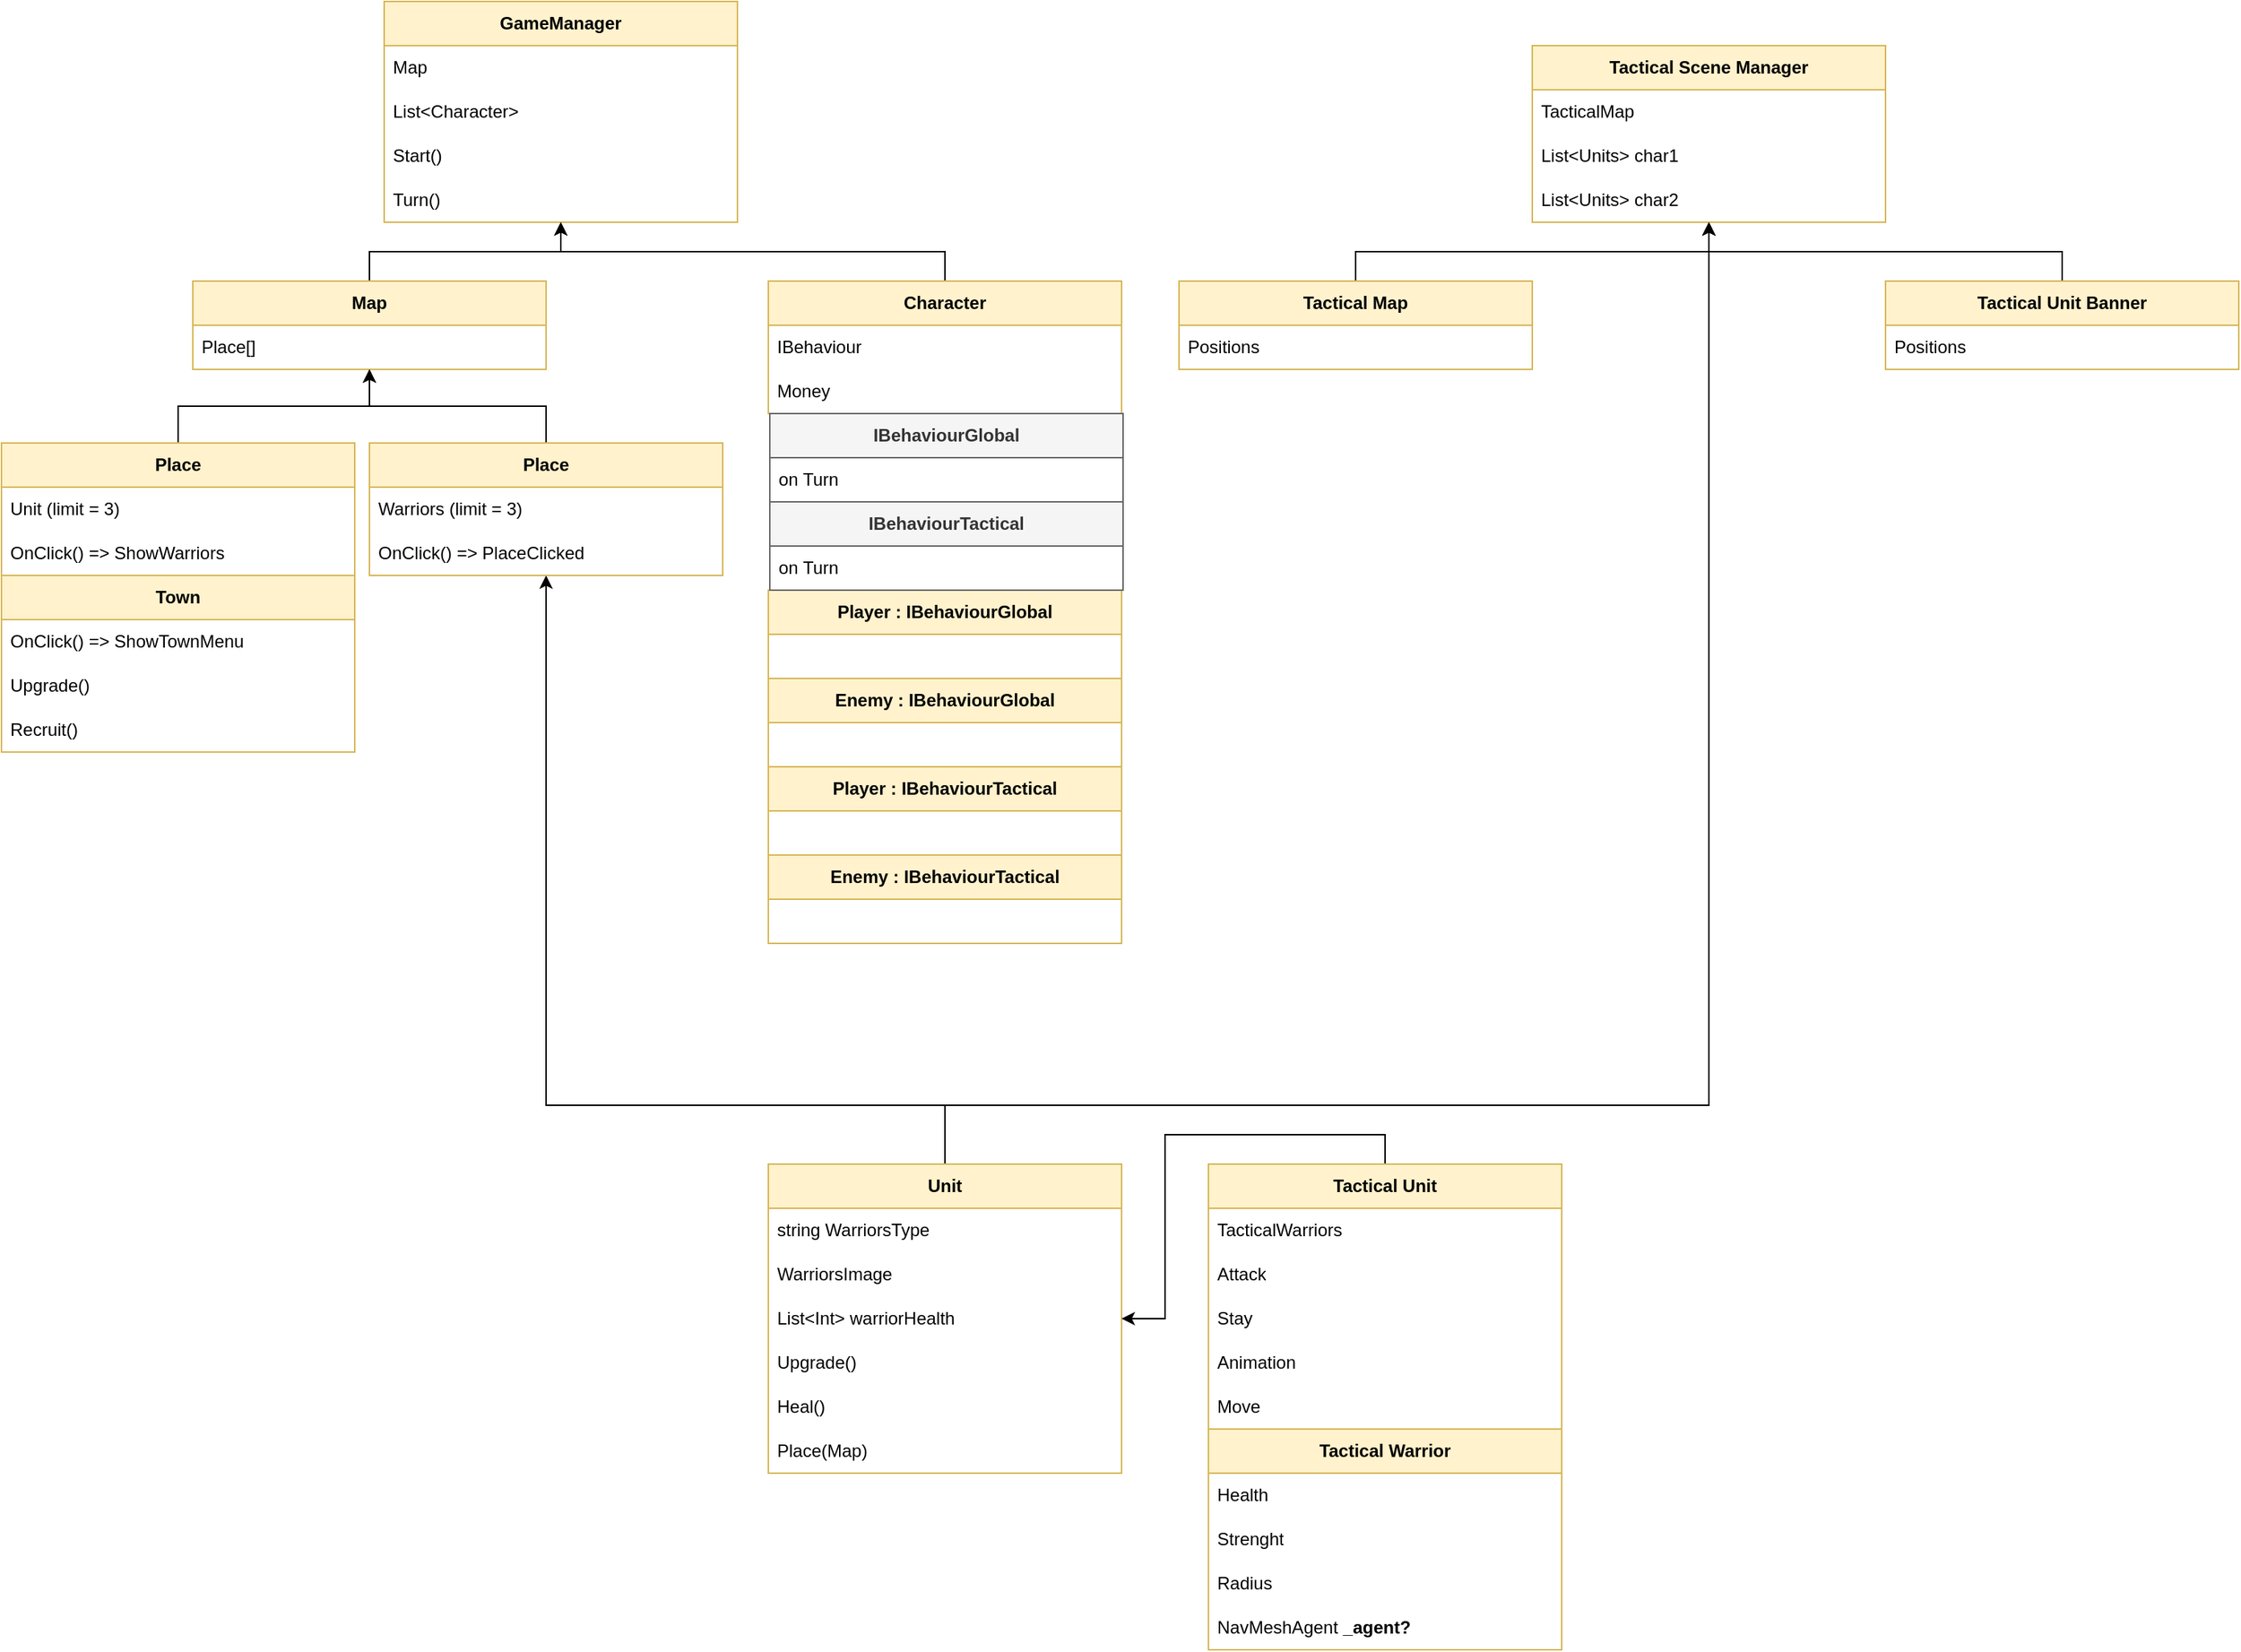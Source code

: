 <mxfile version="21.2.8" type="device">
  <diagram name="Страница 1" id="cCP7nYlNUVaUBqne9cdy">
    <mxGraphModel dx="1754" dy="1116" grid="1" gridSize="10" guides="1" tooltips="1" connect="1" arrows="1" fold="1" page="1" pageScale="1" pageWidth="827" pageHeight="1169" math="0" shadow="0">
      <root>
        <mxCell id="0" />
        <mxCell id="1" parent="0" />
        <mxCell id="pZcikz9kKXKm8nkhWNEB-34" style="edgeStyle=orthogonalEdgeStyle;rounded=0;orthogonalLoop=1;jettySize=auto;html=1;exitX=0.5;exitY=0;exitDx=0;exitDy=0;" edge="1" parent="1" source="gWz8o8B7pNecU_IdNioN-1" target="ZgFBOVhhMm1PnNRy_feW-38">
          <mxGeometry relative="1" as="geometry">
            <Array as="points">
              <mxPoint x="681" y="760" />
              <mxPoint x="410" y="760" />
            </Array>
          </mxGeometry>
        </mxCell>
        <mxCell id="pZcikz9kKXKm8nkhWNEB-35" style="edgeStyle=orthogonalEdgeStyle;rounded=0;orthogonalLoop=1;jettySize=auto;html=1;" edge="1" parent="1" source="gWz8o8B7pNecU_IdNioN-1" target="ZgFBOVhhMm1PnNRy_feW-53">
          <mxGeometry relative="1" as="geometry">
            <Array as="points">
              <mxPoint x="681" y="760" />
              <mxPoint x="1200" y="760" />
            </Array>
          </mxGeometry>
        </mxCell>
        <mxCell id="gWz8o8B7pNecU_IdNioN-1" value="&lt;b&gt;Unit&lt;/b&gt;" style="swimlane;fontStyle=0;childLayout=stackLayout;horizontal=1;startSize=30;horizontalStack=0;resizeParent=1;resizeParentMax=0;resizeLast=0;collapsible=1;marginBottom=0;whiteSpace=wrap;html=1;fillColor=#fff2cc;strokeColor=#d6b656;" parent="1" vertex="1">
          <mxGeometry x="561" y="800" width="240" height="210" as="geometry">
            <mxRectangle x="40" y="40" width="60" height="30" as="alternateBounds" />
          </mxGeometry>
        </mxCell>
        <mxCell id="gWz8o8B7pNecU_IdNioN-2" value="string WarriorsType" style="text;strokeColor=none;fillColor=none;align=left;verticalAlign=middle;spacingLeft=4;spacingRight=4;overflow=hidden;points=[[0,0.5],[1,0.5]];portConstraint=eastwest;rotatable=0;whiteSpace=wrap;html=1;" parent="gWz8o8B7pNecU_IdNioN-1" vertex="1">
          <mxGeometry y="30" width="240" height="30" as="geometry" />
        </mxCell>
        <mxCell id="ZgFBOVhhMm1PnNRy_feW-46" value="WarriorsImage" style="text;strokeColor=none;fillColor=none;align=left;verticalAlign=middle;spacingLeft=4;spacingRight=4;overflow=hidden;points=[[0,0.5],[1,0.5]];portConstraint=eastwest;rotatable=0;whiteSpace=wrap;html=1;" parent="gWz8o8B7pNecU_IdNioN-1" vertex="1">
          <mxGeometry y="60" width="240" height="30" as="geometry" />
        </mxCell>
        <mxCell id="ZgFBOVhhMm1PnNRy_feW-44" value="List&amp;lt;Int&amp;gt;&lt;b&gt;&amp;nbsp;&lt;/b&gt;warriorHealth" style="text;strokeColor=none;fillColor=none;align=left;verticalAlign=middle;spacingLeft=4;spacingRight=4;overflow=hidden;points=[[0,0.5],[1,0.5]];portConstraint=eastwest;rotatable=0;whiteSpace=wrap;html=1;" parent="gWz8o8B7pNecU_IdNioN-1" vertex="1">
          <mxGeometry y="90" width="240" height="30" as="geometry" />
        </mxCell>
        <mxCell id="ZgFBOVhhMm1PnNRy_feW-52" value="Upgrade()" style="text;strokeColor=none;fillColor=none;align=left;verticalAlign=middle;spacingLeft=4;spacingRight=4;overflow=hidden;points=[[0,0.5],[1,0.5]];portConstraint=eastwest;rotatable=0;whiteSpace=wrap;html=1;" parent="gWz8o8B7pNecU_IdNioN-1" vertex="1">
          <mxGeometry y="120" width="240" height="30" as="geometry" />
        </mxCell>
        <mxCell id="ZgFBOVhhMm1PnNRy_feW-50" value="Heal()" style="text;strokeColor=none;fillColor=none;align=left;verticalAlign=middle;spacingLeft=4;spacingRight=4;overflow=hidden;points=[[0,0.5],[1,0.5]];portConstraint=eastwest;rotatable=0;whiteSpace=wrap;html=1;" parent="gWz8o8B7pNecU_IdNioN-1" vertex="1">
          <mxGeometry y="150" width="240" height="30" as="geometry" />
        </mxCell>
        <mxCell id="ZgFBOVhhMm1PnNRy_feW-51" value="Place(Map)" style="text;strokeColor=none;fillColor=none;align=left;verticalAlign=middle;spacingLeft=4;spacingRight=4;overflow=hidden;points=[[0,0.5],[1,0.5]];portConstraint=eastwest;rotatable=0;whiteSpace=wrap;html=1;" parent="gWz8o8B7pNecU_IdNioN-1" vertex="1">
          <mxGeometry y="180" width="240" height="30" as="geometry" />
        </mxCell>
        <mxCell id="ZgFBOVhhMm1PnNRy_feW-1" value="&lt;b&gt;GameManager&lt;/b&gt;" style="swimlane;fontStyle=0;childLayout=stackLayout;horizontal=1;startSize=30;horizontalStack=0;resizeParent=1;resizeParentMax=0;resizeLast=0;collapsible=1;marginBottom=0;whiteSpace=wrap;html=1;fillColor=#fff2cc;strokeColor=#d6b656;" parent="1" vertex="1">
          <mxGeometry x="300" y="10" width="240" height="150" as="geometry">
            <mxRectangle x="40" y="40" width="60" height="30" as="alternateBounds" />
          </mxGeometry>
        </mxCell>
        <mxCell id="ZgFBOVhhMm1PnNRy_feW-26" value="Map" style="text;strokeColor=none;fillColor=none;align=left;verticalAlign=middle;spacingLeft=4;spacingRight=4;overflow=hidden;points=[[0,0.5],[1,0.5]];portConstraint=eastwest;rotatable=0;whiteSpace=wrap;html=1;" parent="ZgFBOVhhMm1PnNRy_feW-1" vertex="1">
          <mxGeometry y="30" width="240" height="30" as="geometry" />
        </mxCell>
        <mxCell id="ZgFBOVhhMm1PnNRy_feW-2" value="List&amp;lt;Character&amp;gt;" style="text;strokeColor=none;fillColor=none;align=left;verticalAlign=middle;spacingLeft=4;spacingRight=4;overflow=hidden;points=[[0,0.5],[1,0.5]];portConstraint=eastwest;rotatable=0;whiteSpace=wrap;html=1;" parent="ZgFBOVhhMm1PnNRy_feW-1" vertex="1">
          <mxGeometry y="60" width="240" height="30" as="geometry" />
        </mxCell>
        <mxCell id="ZgFBOVhhMm1PnNRy_feW-27" value="Start()" style="text;strokeColor=none;fillColor=none;align=left;verticalAlign=middle;spacingLeft=4;spacingRight=4;overflow=hidden;points=[[0,0.5],[1,0.5]];portConstraint=eastwest;rotatable=0;whiteSpace=wrap;html=1;" parent="ZgFBOVhhMm1PnNRy_feW-1" vertex="1">
          <mxGeometry y="90" width="240" height="30" as="geometry" />
        </mxCell>
        <mxCell id="ZgFBOVhhMm1PnNRy_feW-28" value="Turn()" style="text;strokeColor=none;fillColor=none;align=left;verticalAlign=middle;spacingLeft=4;spacingRight=4;overflow=hidden;points=[[0,0.5],[1,0.5]];portConstraint=eastwest;rotatable=0;whiteSpace=wrap;html=1;" parent="ZgFBOVhhMm1PnNRy_feW-1" vertex="1">
          <mxGeometry y="120" width="240" height="30" as="geometry" />
        </mxCell>
        <mxCell id="pZcikz9kKXKm8nkhWNEB-30" style="edgeStyle=orthogonalEdgeStyle;rounded=0;orthogonalLoop=1;jettySize=auto;html=1;exitX=0.5;exitY=0;exitDx=0;exitDy=0;" edge="1" parent="1" source="ZgFBOVhhMm1PnNRy_feW-3" target="ZgFBOVhhMm1PnNRy_feW-1">
          <mxGeometry relative="1" as="geometry" />
        </mxCell>
        <mxCell id="ZgFBOVhhMm1PnNRy_feW-3" value="&lt;b&gt;Character&lt;/b&gt;" style="swimlane;fontStyle=0;childLayout=stackLayout;horizontal=1;startSize=30;horizontalStack=0;resizeParent=1;resizeParentMax=0;resizeLast=0;collapsible=1;marginBottom=0;whiteSpace=wrap;html=1;fillColor=#fff2cc;strokeColor=#d6b656;" parent="1" vertex="1">
          <mxGeometry x="561" y="200" width="240" height="90" as="geometry">
            <mxRectangle x="40" y="40" width="60" height="30" as="alternateBounds" />
          </mxGeometry>
        </mxCell>
        <mxCell id="ZgFBOVhhMm1PnNRy_feW-4" value="IBehaviour&amp;nbsp;" style="text;strokeColor=none;fillColor=none;align=left;verticalAlign=middle;spacingLeft=4;spacingRight=4;overflow=hidden;points=[[0,0.5],[1,0.5]];portConstraint=eastwest;rotatable=0;whiteSpace=wrap;html=1;" parent="ZgFBOVhhMm1PnNRy_feW-3" vertex="1">
          <mxGeometry y="30" width="240" height="30" as="geometry" />
        </mxCell>
        <mxCell id="ZgFBOVhhMm1PnNRy_feW-41" value="Money" style="text;strokeColor=none;fillColor=none;align=left;verticalAlign=middle;spacingLeft=4;spacingRight=4;overflow=hidden;points=[[0,0.5],[1,0.5]];portConstraint=eastwest;rotatable=0;whiteSpace=wrap;html=1;" parent="ZgFBOVhhMm1PnNRy_feW-3" vertex="1">
          <mxGeometry y="60" width="240" height="30" as="geometry" />
        </mxCell>
        <mxCell id="ZgFBOVhhMm1PnNRy_feW-7" value="&lt;b&gt;Player :&amp;nbsp;&lt;/b&gt;&lt;b style=&quot;border-color: var(--border-color);&quot;&gt;IBehaviourGlobal&lt;/b&gt;" style="swimlane;fontStyle=0;childLayout=stackLayout;horizontal=1;startSize=30;horizontalStack=0;resizeParent=1;resizeParentMax=0;resizeLast=0;collapsible=1;marginBottom=0;whiteSpace=wrap;html=1;fillColor=#fff2cc;strokeColor=#d6b656;" parent="1" vertex="1">
          <mxGeometry x="561" y="410" width="240" height="60" as="geometry">
            <mxRectangle x="40" y="40" width="60" height="30" as="alternateBounds" />
          </mxGeometry>
        </mxCell>
        <mxCell id="ZgFBOVhhMm1PnNRy_feW-8" value="&amp;nbsp;" style="text;strokeColor=none;fillColor=none;align=left;verticalAlign=middle;spacingLeft=4;spacingRight=4;overflow=hidden;points=[[0,0.5],[1,0.5]];portConstraint=eastwest;rotatable=0;whiteSpace=wrap;html=1;" parent="ZgFBOVhhMm1PnNRy_feW-7" vertex="1">
          <mxGeometry y="30" width="240" height="30" as="geometry" />
        </mxCell>
        <mxCell id="ZgFBOVhhMm1PnNRy_feW-9" value="&lt;b&gt;Enemy :&amp;nbsp;&lt;/b&gt;&lt;b style=&quot;border-color: var(--border-color);&quot;&gt;IBehaviour&lt;/b&gt;&lt;b style=&quot;border-color: var(--border-color);&quot;&gt;Global&lt;/b&gt;" style="swimlane;fontStyle=0;childLayout=stackLayout;horizontal=1;startSize=30;horizontalStack=0;resizeParent=1;resizeParentMax=0;resizeLast=0;collapsible=1;marginBottom=0;whiteSpace=wrap;html=1;fillColor=#fff2cc;strokeColor=#d6b656;" parent="1" vertex="1">
          <mxGeometry x="561" y="470" width="240" height="60" as="geometry">
            <mxRectangle x="40" y="40" width="60" height="30" as="alternateBounds" />
          </mxGeometry>
        </mxCell>
        <mxCell id="ZgFBOVhhMm1PnNRy_feW-10" value="&amp;nbsp;" style="text;strokeColor=none;fillColor=none;align=left;verticalAlign=middle;spacingLeft=4;spacingRight=4;overflow=hidden;points=[[0,0.5],[1,0.5]];portConstraint=eastwest;rotatable=0;whiteSpace=wrap;html=1;" parent="ZgFBOVhhMm1PnNRy_feW-9" vertex="1">
          <mxGeometry y="30" width="240" height="30" as="geometry" />
        </mxCell>
        <mxCell id="ZgFBOVhhMm1PnNRy_feW-11" value="&lt;b&gt;IBehaviourTactical&lt;br&gt;&lt;/b&gt;" style="swimlane;fontStyle=0;childLayout=stackLayout;horizontal=1;startSize=30;horizontalStack=0;resizeParent=1;resizeParentMax=0;resizeLast=0;collapsible=1;marginBottom=0;whiteSpace=wrap;html=1;fillColor=#f5f5f5;strokeColor=#666666;fontColor=#333333;" parent="1" vertex="1">
          <mxGeometry x="562" y="350" width="240" height="60" as="geometry">
            <mxRectangle x="40" y="40" width="60" height="30" as="alternateBounds" />
          </mxGeometry>
        </mxCell>
        <mxCell id="ZgFBOVhhMm1PnNRy_feW-12" value="on Turn" style="text;strokeColor=none;fillColor=none;align=left;verticalAlign=middle;spacingLeft=4;spacingRight=4;overflow=hidden;points=[[0,0.5],[1,0.5]];portConstraint=eastwest;rotatable=0;whiteSpace=wrap;html=1;" parent="ZgFBOVhhMm1PnNRy_feW-11" vertex="1">
          <mxGeometry y="30" width="240" height="30" as="geometry" />
        </mxCell>
        <mxCell id="pZcikz9kKXKm8nkhWNEB-28" style="edgeStyle=orthogonalEdgeStyle;rounded=0;orthogonalLoop=1;jettySize=auto;html=1;" edge="1" parent="1" source="ZgFBOVhhMm1PnNRy_feW-13" target="ZgFBOVhhMm1PnNRy_feW-1">
          <mxGeometry relative="1" as="geometry" />
        </mxCell>
        <mxCell id="ZgFBOVhhMm1PnNRy_feW-13" value="&lt;b&gt;Map&lt;/b&gt;" style="swimlane;fontStyle=0;childLayout=stackLayout;horizontal=1;startSize=30;horizontalStack=0;resizeParent=1;resizeParentMax=0;resizeLast=0;collapsible=1;marginBottom=0;whiteSpace=wrap;html=1;fillColor=#fff2cc;strokeColor=#d6b656;" parent="1" vertex="1">
          <mxGeometry x="170" y="200" width="240" height="60" as="geometry">
            <mxRectangle x="40" y="40" width="60" height="30" as="alternateBounds" />
          </mxGeometry>
        </mxCell>
        <mxCell id="ZgFBOVhhMm1PnNRy_feW-14" value="Place[]" style="text;strokeColor=none;fillColor=none;align=left;verticalAlign=middle;spacingLeft=4;spacingRight=4;overflow=hidden;points=[[0,0.5],[1,0.5]];portConstraint=eastwest;rotatable=0;whiteSpace=wrap;html=1;" parent="ZgFBOVhhMm1PnNRy_feW-13" vertex="1">
          <mxGeometry y="30" width="240" height="30" as="geometry" />
        </mxCell>
        <mxCell id="ZgFBOVhhMm1PnNRy_feW-15" value="&lt;b&gt;Town&lt;/b&gt;" style="swimlane;fontStyle=0;childLayout=stackLayout;horizontal=1;startSize=30;horizontalStack=0;resizeParent=1;resizeParentMax=0;resizeLast=0;collapsible=1;marginBottom=0;whiteSpace=wrap;html=1;fillColor=#fff2cc;strokeColor=#d6b656;" parent="1" vertex="1">
          <mxGeometry x="40" y="400" width="240" height="120" as="geometry">
            <mxRectangle x="40" y="40" width="60" height="30" as="alternateBounds" />
          </mxGeometry>
        </mxCell>
        <mxCell id="ZgFBOVhhMm1PnNRy_feW-16" value="OnClick() =&amp;gt; ShowTownMenu" style="text;strokeColor=none;fillColor=none;align=left;verticalAlign=middle;spacingLeft=4;spacingRight=4;overflow=hidden;points=[[0,0.5],[1,0.5]];portConstraint=eastwest;rotatable=0;whiteSpace=wrap;html=1;" parent="ZgFBOVhhMm1PnNRy_feW-15" vertex="1">
          <mxGeometry y="30" width="240" height="30" as="geometry" />
        </mxCell>
        <mxCell id="ZgFBOVhhMm1PnNRy_feW-48" value="Upgrade()" style="text;strokeColor=none;fillColor=none;align=left;verticalAlign=middle;spacingLeft=4;spacingRight=4;overflow=hidden;points=[[0,0.5],[1,0.5]];portConstraint=eastwest;rotatable=0;whiteSpace=wrap;html=1;" parent="ZgFBOVhhMm1PnNRy_feW-15" vertex="1">
          <mxGeometry y="60" width="240" height="30" as="geometry" />
        </mxCell>
        <mxCell id="ZgFBOVhhMm1PnNRy_feW-49" value="Recruit()" style="text;strokeColor=none;fillColor=none;align=left;verticalAlign=middle;spacingLeft=4;spacingRight=4;overflow=hidden;points=[[0,0.5],[1,0.5]];portConstraint=eastwest;rotatable=0;whiteSpace=wrap;html=1;" parent="ZgFBOVhhMm1PnNRy_feW-15" vertex="1">
          <mxGeometry y="90" width="240" height="30" as="geometry" />
        </mxCell>
        <mxCell id="pZcikz9kKXKm8nkhWNEB-27" style="edgeStyle=orthogonalEdgeStyle;rounded=0;orthogonalLoop=1;jettySize=auto;html=1;" edge="1" parent="1" source="ZgFBOVhhMm1PnNRy_feW-22" target="ZgFBOVhhMm1PnNRy_feW-13">
          <mxGeometry relative="1" as="geometry" />
        </mxCell>
        <mxCell id="ZgFBOVhhMm1PnNRy_feW-22" value="&lt;b&gt;Place&lt;/b&gt;" style="swimlane;fontStyle=0;childLayout=stackLayout;horizontal=1;startSize=30;horizontalStack=0;resizeParent=1;resizeParentMax=0;resizeLast=0;collapsible=1;marginBottom=0;whiteSpace=wrap;html=1;fillColor=#fff2cc;strokeColor=#d6b656;" parent="1" vertex="1">
          <mxGeometry x="40" y="310" width="240" height="90" as="geometry">
            <mxRectangle x="40" y="40" width="60" height="30" as="alternateBounds" />
          </mxGeometry>
        </mxCell>
        <mxCell id="ZgFBOVhhMm1PnNRy_feW-23" value="Unit (limit = 3)" style="text;strokeColor=none;fillColor=none;align=left;verticalAlign=middle;spacingLeft=4;spacingRight=4;overflow=hidden;points=[[0,0.5],[1,0.5]];portConstraint=eastwest;rotatable=0;whiteSpace=wrap;html=1;" parent="ZgFBOVhhMm1PnNRy_feW-22" vertex="1">
          <mxGeometry y="30" width="240" height="30" as="geometry" />
        </mxCell>
        <mxCell id="ZgFBOVhhMm1PnNRy_feW-36" value="OnClick() =&amp;gt; ShowWarriors" style="text;strokeColor=none;fillColor=none;align=left;verticalAlign=middle;spacingLeft=4;spacingRight=4;overflow=hidden;points=[[0,0.5],[1,0.5]];portConstraint=eastwest;rotatable=0;whiteSpace=wrap;html=1;" parent="ZgFBOVhhMm1PnNRy_feW-22" vertex="1">
          <mxGeometry y="60" width="240" height="30" as="geometry" />
        </mxCell>
        <mxCell id="ZgFBOVhhMm1PnNRy_feW-24" value="&lt;b&gt;IBehaviour&lt;/b&gt;&lt;b style=&quot;border-color: var(--border-color);&quot;&gt;Global&lt;/b&gt;" style="swimlane;fontStyle=0;childLayout=stackLayout;horizontal=1;startSize=30;horizontalStack=0;resizeParent=1;resizeParentMax=0;resizeLast=0;collapsible=1;marginBottom=0;whiteSpace=wrap;html=1;fillColor=#f5f5f5;strokeColor=#666666;fontColor=#333333;" parent="1" vertex="1">
          <mxGeometry x="562" y="290" width="240" height="60" as="geometry">
            <mxRectangle x="40" y="40" width="60" height="30" as="alternateBounds" />
          </mxGeometry>
        </mxCell>
        <mxCell id="ZgFBOVhhMm1PnNRy_feW-25" value="on Turn" style="text;strokeColor=none;fillColor=none;align=left;verticalAlign=middle;spacingLeft=4;spacingRight=4;overflow=hidden;points=[[0,0.5],[1,0.5]];portConstraint=eastwest;rotatable=0;whiteSpace=wrap;html=1;" parent="ZgFBOVhhMm1PnNRy_feW-24" vertex="1">
          <mxGeometry y="30" width="240" height="30" as="geometry" />
        </mxCell>
        <mxCell id="ZgFBOVhhMm1PnNRy_feW-32" value="&lt;b&gt;Player :&amp;nbsp;&lt;/b&gt;&lt;b style=&quot;border-color: var(--border-color);&quot;&gt;IBehaviourTactical&lt;/b&gt;" style="swimlane;fontStyle=0;childLayout=stackLayout;horizontal=1;startSize=30;horizontalStack=0;resizeParent=1;resizeParentMax=0;resizeLast=0;collapsible=1;marginBottom=0;whiteSpace=wrap;html=1;fillColor=#fff2cc;strokeColor=#d6b656;" parent="1" vertex="1">
          <mxGeometry x="561" y="530" width="240" height="60" as="geometry">
            <mxRectangle x="40" y="40" width="60" height="30" as="alternateBounds" />
          </mxGeometry>
        </mxCell>
        <mxCell id="ZgFBOVhhMm1PnNRy_feW-33" value="&amp;nbsp;" style="text;strokeColor=none;fillColor=none;align=left;verticalAlign=middle;spacingLeft=4;spacingRight=4;overflow=hidden;points=[[0,0.5],[1,0.5]];portConstraint=eastwest;rotatable=0;whiteSpace=wrap;html=1;" parent="ZgFBOVhhMm1PnNRy_feW-32" vertex="1">
          <mxGeometry y="30" width="240" height="30" as="geometry" />
        </mxCell>
        <mxCell id="ZgFBOVhhMm1PnNRy_feW-34" value="&lt;b&gt;Enemy :&amp;nbsp;&lt;/b&gt;&lt;b style=&quot;border-color: var(--border-color);&quot;&gt;IBehaviour&lt;/b&gt;&lt;b style=&quot;border-color: var(--border-color);&quot;&gt;Tactical&lt;/b&gt;" style="swimlane;fontStyle=0;childLayout=stackLayout;horizontal=1;startSize=30;horizontalStack=0;resizeParent=1;resizeParentMax=0;resizeLast=0;collapsible=1;marginBottom=0;whiteSpace=wrap;html=1;fillColor=#fff2cc;strokeColor=#d6b656;" parent="1" vertex="1">
          <mxGeometry x="561" y="590" width="240" height="60" as="geometry">
            <mxRectangle x="40" y="40" width="60" height="30" as="alternateBounds" />
          </mxGeometry>
        </mxCell>
        <mxCell id="ZgFBOVhhMm1PnNRy_feW-35" value="&amp;nbsp;" style="text;strokeColor=none;fillColor=none;align=left;verticalAlign=middle;spacingLeft=4;spacingRight=4;overflow=hidden;points=[[0,0.5],[1,0.5]];portConstraint=eastwest;rotatable=0;whiteSpace=wrap;html=1;" parent="ZgFBOVhhMm1PnNRy_feW-34" vertex="1">
          <mxGeometry y="30" width="240" height="30" as="geometry" />
        </mxCell>
        <mxCell id="pZcikz9kKXKm8nkhWNEB-26" style="edgeStyle=orthogonalEdgeStyle;rounded=0;orthogonalLoop=1;jettySize=auto;html=1;" edge="1" parent="1" source="ZgFBOVhhMm1PnNRy_feW-38" target="ZgFBOVhhMm1PnNRy_feW-13">
          <mxGeometry relative="1" as="geometry" />
        </mxCell>
        <mxCell id="ZgFBOVhhMm1PnNRy_feW-38" value="&lt;b&gt;Place&lt;/b&gt;" style="swimlane;fontStyle=0;childLayout=stackLayout;horizontal=1;startSize=30;horizontalStack=0;resizeParent=1;resizeParentMax=0;resizeLast=0;collapsible=1;marginBottom=0;whiteSpace=wrap;html=1;fillColor=#fff2cc;strokeColor=#d6b656;" parent="1" vertex="1">
          <mxGeometry x="290" y="310" width="240" height="90" as="geometry">
            <mxRectangle x="40" y="40" width="60" height="30" as="alternateBounds" />
          </mxGeometry>
        </mxCell>
        <mxCell id="ZgFBOVhhMm1PnNRy_feW-39" value="Warriors (limit = 3)" style="text;strokeColor=none;fillColor=none;align=left;verticalAlign=middle;spacingLeft=4;spacingRight=4;overflow=hidden;points=[[0,0.5],[1,0.5]];portConstraint=eastwest;rotatable=0;whiteSpace=wrap;html=1;" parent="ZgFBOVhhMm1PnNRy_feW-38" vertex="1">
          <mxGeometry y="30" width="240" height="30" as="geometry" />
        </mxCell>
        <mxCell id="ZgFBOVhhMm1PnNRy_feW-40" value="OnClick() =&amp;gt; PlaceClicked" style="text;strokeColor=none;fillColor=none;align=left;verticalAlign=middle;spacingLeft=4;spacingRight=4;overflow=hidden;points=[[0,0.5],[1,0.5]];portConstraint=eastwest;rotatable=0;whiteSpace=wrap;html=1;" parent="ZgFBOVhhMm1PnNRy_feW-38" vertex="1">
          <mxGeometry y="60" width="240" height="30" as="geometry" />
        </mxCell>
        <mxCell id="ZgFBOVhhMm1PnNRy_feW-53" value="&lt;b&gt;Tactical Scene Manager&lt;/b&gt;" style="swimlane;fontStyle=0;childLayout=stackLayout;horizontal=1;startSize=30;horizontalStack=0;resizeParent=1;resizeParentMax=0;resizeLast=0;collapsible=1;marginBottom=0;whiteSpace=wrap;html=1;fillColor=#fff2cc;strokeColor=#d6b656;" parent="1" vertex="1">
          <mxGeometry x="1080" y="40" width="240" height="120" as="geometry">
            <mxRectangle x="40" y="40" width="60" height="30" as="alternateBounds" />
          </mxGeometry>
        </mxCell>
        <mxCell id="ZgFBOVhhMm1PnNRy_feW-54" value="TacticalMap" style="text;strokeColor=none;fillColor=none;align=left;verticalAlign=middle;spacingLeft=4;spacingRight=4;overflow=hidden;points=[[0,0.5],[1,0.5]];portConstraint=eastwest;rotatable=0;whiteSpace=wrap;html=1;" parent="ZgFBOVhhMm1PnNRy_feW-53" vertex="1">
          <mxGeometry y="30" width="240" height="30" as="geometry" />
        </mxCell>
        <mxCell id="ZgFBOVhhMm1PnNRy_feW-55" value="List&amp;lt;Units&amp;gt; char1" style="text;strokeColor=none;fillColor=none;align=left;verticalAlign=middle;spacingLeft=4;spacingRight=4;overflow=hidden;points=[[0,0.5],[1,0.5]];portConstraint=eastwest;rotatable=0;whiteSpace=wrap;html=1;" parent="ZgFBOVhhMm1PnNRy_feW-53" vertex="1">
          <mxGeometry y="60" width="240" height="30" as="geometry" />
        </mxCell>
        <mxCell id="ZgFBOVhhMm1PnNRy_feW-56" value="List&amp;lt;Units&amp;gt; char2" style="text;strokeColor=none;fillColor=none;align=left;verticalAlign=middle;spacingLeft=4;spacingRight=4;overflow=hidden;points=[[0,0.5],[1,0.5]];portConstraint=eastwest;rotatable=0;whiteSpace=wrap;html=1;" parent="ZgFBOVhhMm1PnNRy_feW-53" vertex="1">
          <mxGeometry y="90" width="240" height="30" as="geometry" />
        </mxCell>
        <mxCell id="pZcikz9kKXKm8nkhWNEB-33" style="edgeStyle=orthogonalEdgeStyle;rounded=0;orthogonalLoop=1;jettySize=auto;html=1;exitX=0.5;exitY=0;exitDx=0;exitDy=0;" edge="1" parent="1" source="pZcikz9kKXKm8nkhWNEB-1" target="ZgFBOVhhMm1PnNRy_feW-53">
          <mxGeometry relative="1" as="geometry" />
        </mxCell>
        <mxCell id="pZcikz9kKXKm8nkhWNEB-1" value="&lt;b&gt;Tactical Map&lt;/b&gt;" style="swimlane;fontStyle=0;childLayout=stackLayout;horizontal=1;startSize=30;horizontalStack=0;resizeParent=1;resizeParentMax=0;resizeLast=0;collapsible=1;marginBottom=0;whiteSpace=wrap;html=1;fillColor=#fff2cc;strokeColor=#d6b656;" vertex="1" parent="1">
          <mxGeometry x="840" y="200" width="240" height="60" as="geometry">
            <mxRectangle x="40" y="40" width="60" height="30" as="alternateBounds" />
          </mxGeometry>
        </mxCell>
        <mxCell id="pZcikz9kKXKm8nkhWNEB-2" value="Positions" style="text;strokeColor=none;fillColor=none;align=left;verticalAlign=middle;spacingLeft=4;spacingRight=4;overflow=hidden;points=[[0,0.5],[1,0.5]];portConstraint=eastwest;rotatable=0;whiteSpace=wrap;html=1;" vertex="1" parent="pZcikz9kKXKm8nkhWNEB-1">
          <mxGeometry y="30" width="240" height="30" as="geometry" />
        </mxCell>
        <mxCell id="pZcikz9kKXKm8nkhWNEB-31" style="edgeStyle=orthogonalEdgeStyle;rounded=0;orthogonalLoop=1;jettySize=auto;html=1;exitX=0.5;exitY=0;exitDx=0;exitDy=0;exitPerimeter=0;" edge="1" parent="1" source="pZcikz9kKXKm8nkhWNEB-5" target="gWz8o8B7pNecU_IdNioN-1">
          <mxGeometry relative="1" as="geometry" />
        </mxCell>
        <mxCell id="pZcikz9kKXKm8nkhWNEB-5" value="&lt;b&gt;Tactical Unit&lt;/b&gt;" style="swimlane;fontStyle=0;childLayout=stackLayout;horizontal=1;startSize=30;horizontalStack=0;resizeParent=1;resizeParentMax=0;resizeLast=0;collapsible=1;marginBottom=0;whiteSpace=wrap;html=1;fillColor=#fff2cc;strokeColor=#d6b656;" vertex="1" parent="1">
          <mxGeometry x="860" y="800" width="240" height="180" as="geometry">
            <mxRectangle x="40" y="40" width="60" height="30" as="alternateBounds" />
          </mxGeometry>
        </mxCell>
        <mxCell id="pZcikz9kKXKm8nkhWNEB-6" value="TacticalWarriors" style="text;strokeColor=none;fillColor=none;align=left;verticalAlign=middle;spacingLeft=4;spacingRight=4;overflow=hidden;points=[[0,0.5],[1,0.5]];portConstraint=eastwest;rotatable=0;whiteSpace=wrap;html=1;" vertex="1" parent="pZcikz9kKXKm8nkhWNEB-5">
          <mxGeometry y="30" width="240" height="30" as="geometry" />
        </mxCell>
        <mxCell id="pZcikz9kKXKm8nkhWNEB-10" value="Attack" style="text;strokeColor=none;fillColor=none;align=left;verticalAlign=middle;spacingLeft=4;spacingRight=4;overflow=hidden;points=[[0,0.5],[1,0.5]];portConstraint=eastwest;rotatable=0;whiteSpace=wrap;html=1;" vertex="1" parent="pZcikz9kKXKm8nkhWNEB-5">
          <mxGeometry y="60" width="240" height="30" as="geometry" />
        </mxCell>
        <mxCell id="pZcikz9kKXKm8nkhWNEB-11" value="Stay" style="text;strokeColor=none;fillColor=none;align=left;verticalAlign=middle;spacingLeft=4;spacingRight=4;overflow=hidden;points=[[0,0.5],[1,0.5]];portConstraint=eastwest;rotatable=0;whiteSpace=wrap;html=1;" vertex="1" parent="pZcikz9kKXKm8nkhWNEB-5">
          <mxGeometry y="90" width="240" height="30" as="geometry" />
        </mxCell>
        <mxCell id="pZcikz9kKXKm8nkhWNEB-7" value="Animation" style="text;strokeColor=none;fillColor=none;align=left;verticalAlign=middle;spacingLeft=4;spacingRight=4;overflow=hidden;points=[[0,0.5],[1,0.5]];portConstraint=eastwest;rotatable=0;whiteSpace=wrap;html=1;" vertex="1" parent="pZcikz9kKXKm8nkhWNEB-5">
          <mxGeometry y="120" width="240" height="30" as="geometry" />
        </mxCell>
        <mxCell id="pZcikz9kKXKm8nkhWNEB-17" value="Move" style="text;strokeColor=none;fillColor=none;align=left;verticalAlign=middle;spacingLeft=4;spacingRight=4;overflow=hidden;points=[[0,0.5],[1,0.5]];portConstraint=eastwest;rotatable=0;whiteSpace=wrap;html=1;" vertex="1" parent="pZcikz9kKXKm8nkhWNEB-5">
          <mxGeometry y="150" width="240" height="30" as="geometry" />
        </mxCell>
        <mxCell id="pZcikz9kKXKm8nkhWNEB-32" style="edgeStyle=orthogonalEdgeStyle;rounded=0;orthogonalLoop=1;jettySize=auto;html=1;exitX=0.5;exitY=0;exitDx=0;exitDy=0;" edge="1" parent="1" source="pZcikz9kKXKm8nkhWNEB-8" target="ZgFBOVhhMm1PnNRy_feW-53">
          <mxGeometry relative="1" as="geometry">
            <Array as="points">
              <mxPoint x="1440" y="180" />
              <mxPoint x="1200" y="180" />
            </Array>
          </mxGeometry>
        </mxCell>
        <mxCell id="pZcikz9kKXKm8nkhWNEB-8" value="&lt;b style=&quot;border-color: var(--border-color);&quot;&gt;Tactical&amp;nbsp;&lt;/b&gt;&lt;b&gt;Unit Banner&lt;/b&gt;" style="swimlane;fontStyle=0;childLayout=stackLayout;horizontal=1;startSize=30;horizontalStack=0;resizeParent=1;resizeParentMax=0;resizeLast=0;collapsible=1;marginBottom=0;whiteSpace=wrap;html=1;fillColor=#fff2cc;strokeColor=#d6b656;" vertex="1" parent="1">
          <mxGeometry x="1320" y="200" width="240" height="60" as="geometry">
            <mxRectangle x="40" y="40" width="60" height="30" as="alternateBounds" />
          </mxGeometry>
        </mxCell>
        <mxCell id="pZcikz9kKXKm8nkhWNEB-9" value="Positions" style="text;strokeColor=none;fillColor=none;align=left;verticalAlign=middle;spacingLeft=4;spacingRight=4;overflow=hidden;points=[[0,0.5],[1,0.5]];portConstraint=eastwest;rotatable=0;whiteSpace=wrap;html=1;" vertex="1" parent="pZcikz9kKXKm8nkhWNEB-8">
          <mxGeometry y="30" width="240" height="30" as="geometry" />
        </mxCell>
        <mxCell id="pZcikz9kKXKm8nkhWNEB-12" value="&lt;b&gt;Tactical Warrior&lt;/b&gt;" style="swimlane;fontStyle=0;childLayout=stackLayout;horizontal=1;startSize=30;horizontalStack=0;resizeParent=1;resizeParentMax=0;resizeLast=0;collapsible=1;marginBottom=0;whiteSpace=wrap;html=1;fillColor=#fff2cc;strokeColor=#d6b656;" vertex="1" parent="1">
          <mxGeometry x="860" y="980" width="240" height="150" as="geometry">
            <mxRectangle x="40" y="40" width="60" height="30" as="alternateBounds" />
          </mxGeometry>
        </mxCell>
        <mxCell id="pZcikz9kKXKm8nkhWNEB-13" value="Health" style="text;strokeColor=none;fillColor=none;align=left;verticalAlign=middle;spacingLeft=4;spacingRight=4;overflow=hidden;points=[[0,0.5],[1,0.5]];portConstraint=eastwest;rotatable=0;whiteSpace=wrap;html=1;" vertex="1" parent="pZcikz9kKXKm8nkhWNEB-12">
          <mxGeometry y="30" width="240" height="30" as="geometry" />
        </mxCell>
        <mxCell id="pZcikz9kKXKm8nkhWNEB-14" value="Strenght" style="text;strokeColor=none;fillColor=none;align=left;verticalAlign=middle;spacingLeft=4;spacingRight=4;overflow=hidden;points=[[0,0.5],[1,0.5]];portConstraint=eastwest;rotatable=0;whiteSpace=wrap;html=1;" vertex="1" parent="pZcikz9kKXKm8nkhWNEB-12">
          <mxGeometry y="60" width="240" height="30" as="geometry" />
        </mxCell>
        <mxCell id="pZcikz9kKXKm8nkhWNEB-15" value="Radius" style="text;strokeColor=none;fillColor=none;align=left;verticalAlign=middle;spacingLeft=4;spacingRight=4;overflow=hidden;points=[[0,0.5],[1,0.5]];portConstraint=eastwest;rotatable=0;whiteSpace=wrap;html=1;" vertex="1" parent="pZcikz9kKXKm8nkhWNEB-12">
          <mxGeometry y="90" width="240" height="30" as="geometry" />
        </mxCell>
        <mxCell id="pZcikz9kKXKm8nkhWNEB-18" value="NavMeshAgent&amp;nbsp;&lt;b style=&quot;border-color: var(--border-color);&quot;&gt;_agent?&lt;/b&gt;" style="text;strokeColor=none;fillColor=none;align=left;verticalAlign=middle;spacingLeft=4;spacingRight=4;overflow=hidden;points=[[0,0.5],[1,0.5]];portConstraint=eastwest;rotatable=0;whiteSpace=wrap;html=1;" vertex="1" parent="pZcikz9kKXKm8nkhWNEB-12">
          <mxGeometry y="120" width="240" height="30" as="geometry" />
        </mxCell>
      </root>
    </mxGraphModel>
  </diagram>
</mxfile>
